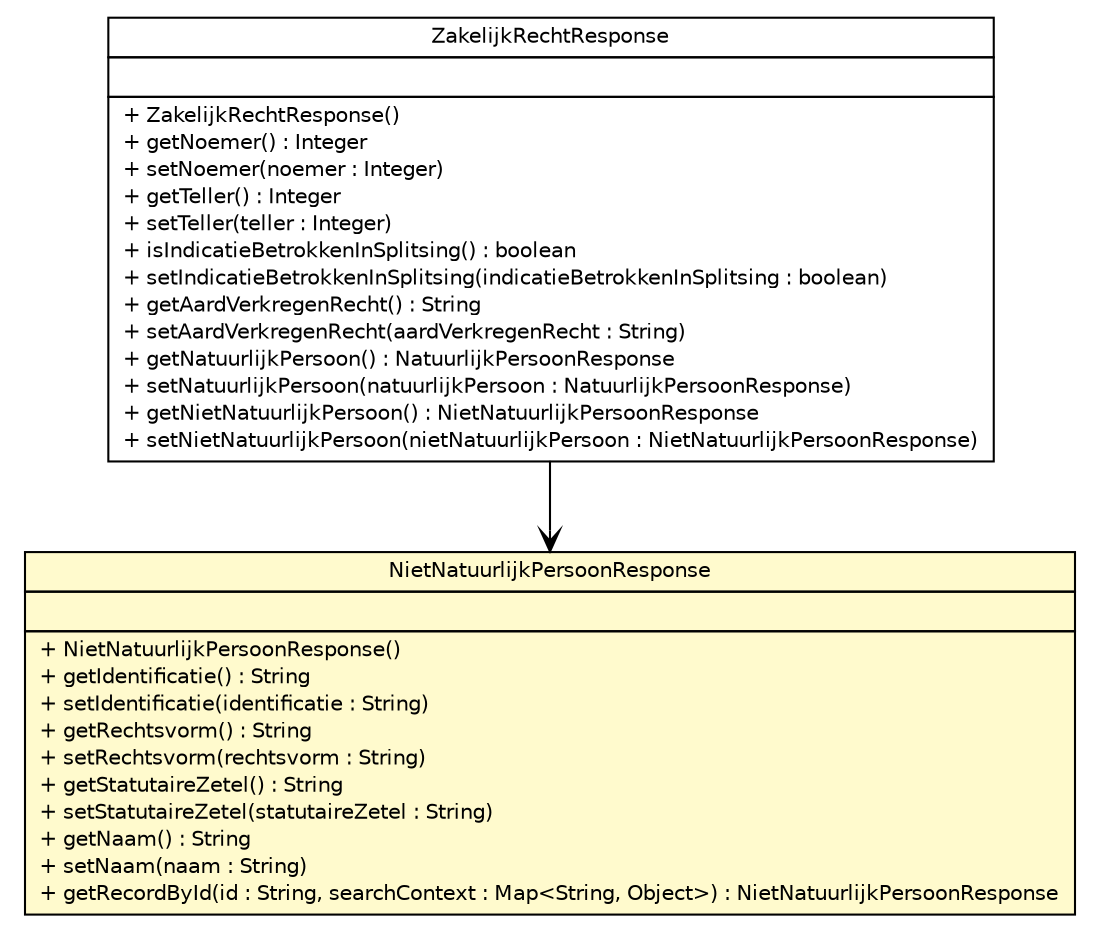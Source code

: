 #!/usr/local/bin/dot
#
# Class diagram 
# Generated by UMLGraph version R5_6-24-gf6e263 (http://www.umlgraph.org/)
#

digraph G {
	edge [fontname="Helvetica",fontsize=10,labelfontname="Helvetica",labelfontsize=10];
	node [fontname="Helvetica",fontsize=10,shape=plaintext];
	nodesep=0.25;
	ranksep=0.5;
	// nl.b3p.brmo.soap.brk.ZakelijkRechtResponse
	c1338 [label=<<table title="nl.b3p.brmo.soap.brk.ZakelijkRechtResponse" border="0" cellborder="1" cellspacing="0" cellpadding="2" port="p" href="./ZakelijkRechtResponse.html">
		<tr><td><table border="0" cellspacing="0" cellpadding="1">
<tr><td align="center" balign="center"> ZakelijkRechtResponse </td></tr>
		</table></td></tr>
		<tr><td><table border="0" cellspacing="0" cellpadding="1">
<tr><td align="left" balign="left">  </td></tr>
		</table></td></tr>
		<tr><td><table border="0" cellspacing="0" cellpadding="1">
<tr><td align="left" balign="left"> + ZakelijkRechtResponse() </td></tr>
<tr><td align="left" balign="left"> + getNoemer() : Integer </td></tr>
<tr><td align="left" balign="left"> + setNoemer(noemer : Integer) </td></tr>
<tr><td align="left" balign="left"> + getTeller() : Integer </td></tr>
<tr><td align="left" balign="left"> + setTeller(teller : Integer) </td></tr>
<tr><td align="left" balign="left"> + isIndicatieBetrokkenInSplitsing() : boolean </td></tr>
<tr><td align="left" balign="left"> + setIndicatieBetrokkenInSplitsing(indicatieBetrokkenInSplitsing : boolean) </td></tr>
<tr><td align="left" balign="left"> + getAardVerkregenRecht() : String </td></tr>
<tr><td align="left" balign="left"> + setAardVerkregenRecht(aardVerkregenRecht : String) </td></tr>
<tr><td align="left" balign="left"> + getNatuurlijkPersoon() : NatuurlijkPersoonResponse </td></tr>
<tr><td align="left" balign="left"> + setNatuurlijkPersoon(natuurlijkPersoon : NatuurlijkPersoonResponse) </td></tr>
<tr><td align="left" balign="left"> + getNietNatuurlijkPersoon() : NietNatuurlijkPersoonResponse </td></tr>
<tr><td align="left" balign="left"> + setNietNatuurlijkPersoon(nietNatuurlijkPersoon : NietNatuurlijkPersoonResponse) </td></tr>
		</table></td></tr>
		</table>>, URL="./ZakelijkRechtResponse.html", fontname="Helvetica", fontcolor="black", fontsize=10.0];
	// nl.b3p.brmo.soap.brk.NietNatuurlijkPersoonResponse
	c1351 [label=<<table title="nl.b3p.brmo.soap.brk.NietNatuurlijkPersoonResponse" border="0" cellborder="1" cellspacing="0" cellpadding="2" port="p" bgcolor="lemonChiffon" href="./NietNatuurlijkPersoonResponse.html">
		<tr><td><table border="0" cellspacing="0" cellpadding="1">
<tr><td align="center" balign="center"> NietNatuurlijkPersoonResponse </td></tr>
		</table></td></tr>
		<tr><td><table border="0" cellspacing="0" cellpadding="1">
<tr><td align="left" balign="left">  </td></tr>
		</table></td></tr>
		<tr><td><table border="0" cellspacing="0" cellpadding="1">
<tr><td align="left" balign="left"> + NietNatuurlijkPersoonResponse() </td></tr>
<tr><td align="left" balign="left"> + getIdentificatie() : String </td></tr>
<tr><td align="left" balign="left"> + setIdentificatie(identificatie : String) </td></tr>
<tr><td align="left" balign="left"> + getRechtsvorm() : String </td></tr>
<tr><td align="left" balign="left"> + setRechtsvorm(rechtsvorm : String) </td></tr>
<tr><td align="left" balign="left"> + getStatutaireZetel() : String </td></tr>
<tr><td align="left" balign="left"> + setStatutaireZetel(statutaireZetel : String) </td></tr>
<tr><td align="left" balign="left"> + getNaam() : String </td></tr>
<tr><td align="left" balign="left"> + setNaam(naam : String) </td></tr>
<tr><td align="left" balign="left"> + getRecordById(id : String, searchContext : Map&lt;String, Object&gt;) : NietNatuurlijkPersoonResponse </td></tr>
		</table></td></tr>
		</table>>, URL="./NietNatuurlijkPersoonResponse.html", fontname="Helvetica", fontcolor="black", fontsize=10.0];
	// nl.b3p.brmo.soap.brk.ZakelijkRechtResponse NAVASSOC nl.b3p.brmo.soap.brk.NietNatuurlijkPersoonResponse
	c1338:p -> c1351:p [taillabel="", label="", headlabel="", fontname="Helvetica", fontcolor="black", fontsize=10.0, color="black", arrowhead=open];
}

